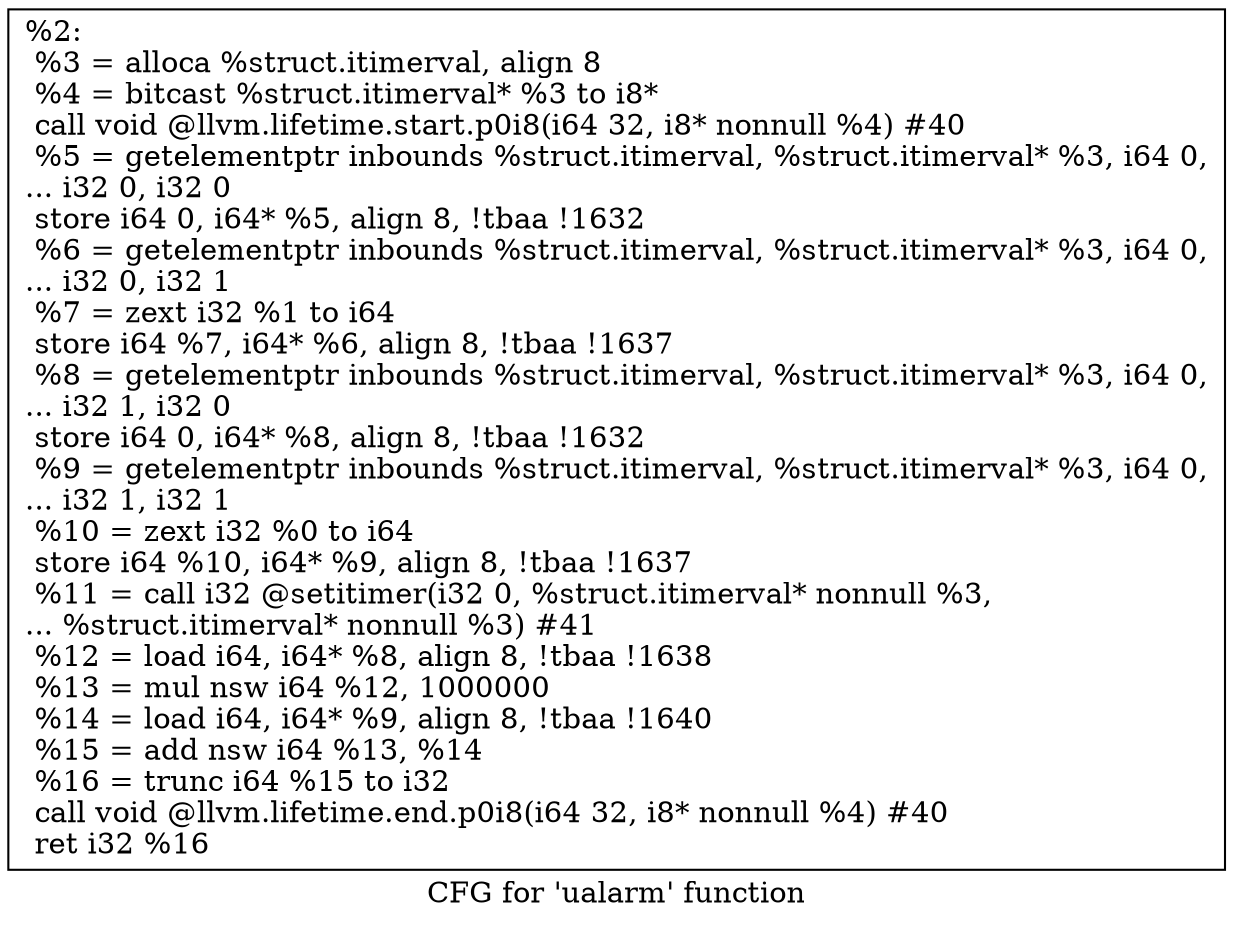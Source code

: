 digraph "CFG for 'ualarm' function" {
	label="CFG for 'ualarm' function";

	Node0x1936580 [shape=record,label="{%2:\l  %3 = alloca %struct.itimerval, align 8\l  %4 = bitcast %struct.itimerval* %3 to i8*\l  call void @llvm.lifetime.start.p0i8(i64 32, i8* nonnull %4) #40\l  %5 = getelementptr inbounds %struct.itimerval, %struct.itimerval* %3, i64 0,\l... i32 0, i32 0\l  store i64 0, i64* %5, align 8, !tbaa !1632\l  %6 = getelementptr inbounds %struct.itimerval, %struct.itimerval* %3, i64 0,\l... i32 0, i32 1\l  %7 = zext i32 %1 to i64\l  store i64 %7, i64* %6, align 8, !tbaa !1637\l  %8 = getelementptr inbounds %struct.itimerval, %struct.itimerval* %3, i64 0,\l... i32 1, i32 0\l  store i64 0, i64* %8, align 8, !tbaa !1632\l  %9 = getelementptr inbounds %struct.itimerval, %struct.itimerval* %3, i64 0,\l... i32 1, i32 1\l  %10 = zext i32 %0 to i64\l  store i64 %10, i64* %9, align 8, !tbaa !1637\l  %11 = call i32 @setitimer(i32 0, %struct.itimerval* nonnull %3,\l... %struct.itimerval* nonnull %3) #41\l  %12 = load i64, i64* %8, align 8, !tbaa !1638\l  %13 = mul nsw i64 %12, 1000000\l  %14 = load i64, i64* %9, align 8, !tbaa !1640\l  %15 = add nsw i64 %13, %14\l  %16 = trunc i64 %15 to i32\l  call void @llvm.lifetime.end.p0i8(i64 32, i8* nonnull %4) #40\l  ret i32 %16\l}"];
}
